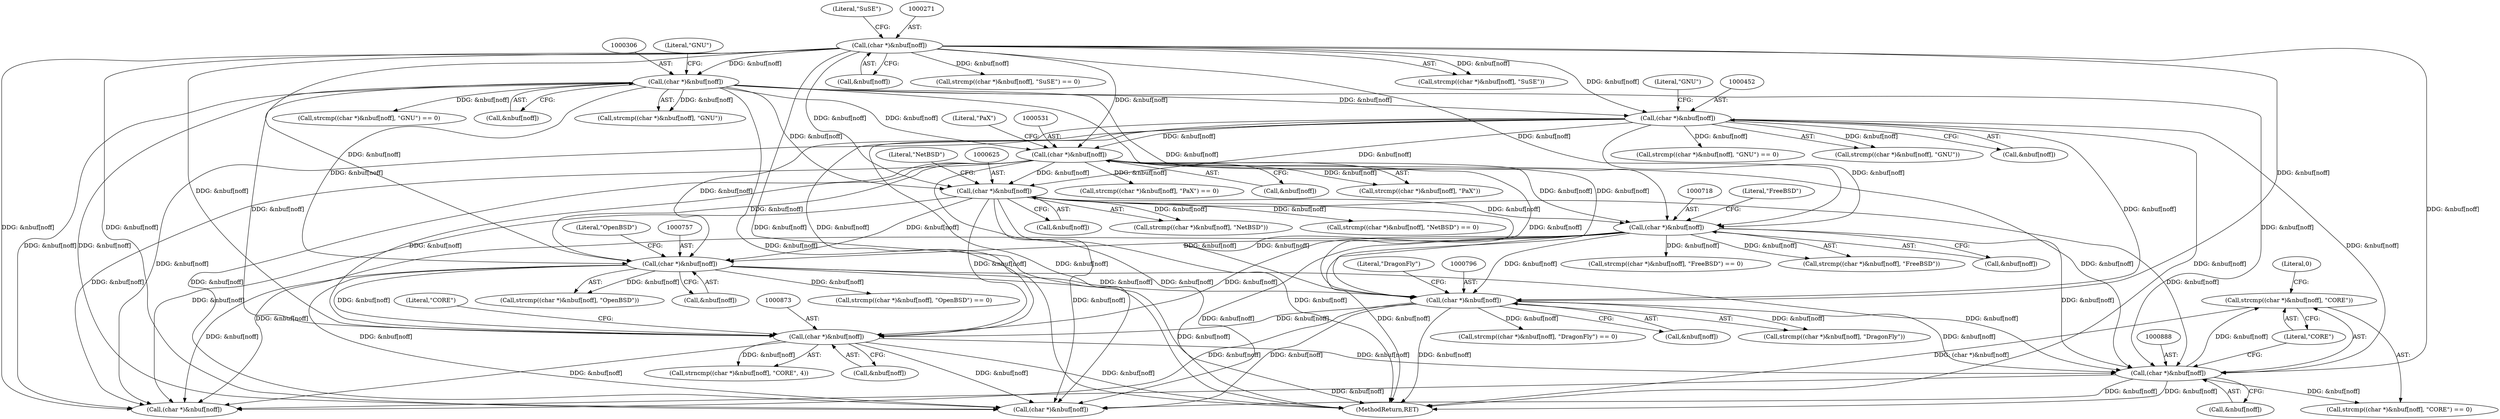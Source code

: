 digraph "0_file_39c7ac1106be844a5296d3eb5971946cc09ffda0@API" {
"1000886" [label="(Call,strcmp((char *)&nbuf[noff], \"CORE\"))"];
"1000887" [label="(Call,(char *)&nbuf[noff])"];
"1000872" [label="(Call,(char *)&nbuf[noff])"];
"1000756" [label="(Call,(char *)&nbuf[noff])"];
"1000624" [label="(Call,(char *)&nbuf[noff])"];
"1000305" [label="(Call,(char *)&nbuf[noff])"];
"1000270" [label="(Call,(char *)&nbuf[noff])"];
"1000451" [label="(Call,(char *)&nbuf[noff])"];
"1000530" [label="(Call,(char *)&nbuf[noff])"];
"1000717" [label="(Call,(char *)&nbuf[noff])"];
"1000795" [label="(Call,(char *)&nbuf[noff])"];
"1000894" [label="(Literal,0)"];
"1000893" [label="(Literal,\"CORE\")"];
"1000624" [label="(Call,(char *)&nbuf[noff])"];
"1000925" [label="(Call,(char *)&nbuf[noff])"];
"1000272" [label="(Call,&nbuf[noff])"];
"1000449" [label="(Call,strcmp((char *)&nbuf[noff], \"GNU\") == 0)"];
"1000457" [label="(Literal,\"GNU\")"];
"1000871" [label="(Call,strncmp((char *)&nbuf[noff], \"CORE\", 4))"];
"1000268" [label="(Call,strcmp((char *)&nbuf[noff], \"SuSE\") == 0)"];
"1000889" [label="(Call,&nbuf[noff])"];
"1000528" [label="(Call,strcmp((char *)&nbuf[noff], \"PaX\") == 0)"];
"1000622" [label="(Call,strcmp((char *)&nbuf[noff], \"NetBSD\") == 0)"];
"1000793" [label="(Call,strcmp((char *)&nbuf[noff], \"DragonFly\") == 0)"];
"1000270" [label="(Call,(char *)&nbuf[noff])"];
"1000756" [label="(Call,(char *)&nbuf[noff])"];
"1000797" [label="(Call,&nbuf[noff])"];
"1000630" [label="(Literal,\"NetBSD\")"];
"1000874" [label="(Call,&nbuf[noff])"];
"1000754" [label="(Call,strcmp((char *)&nbuf[noff], \"OpenBSD\") == 0)"];
"1000311" [label="(Literal,\"GNU\")"];
"1000886" [label="(Call,strcmp((char *)&nbuf[noff], \"CORE\"))"];
"1000801" [label="(Literal,\"DragonFly\")"];
"1001237" [label="(MethodReturn,RET)"];
"1000906" [label="(Call,(char *)&nbuf[noff])"];
"1000755" [label="(Call,strcmp((char *)&nbuf[noff], \"OpenBSD\"))"];
"1000715" [label="(Call,strcmp((char *)&nbuf[noff], \"FreeBSD\") == 0)"];
"1000530" [label="(Call,(char *)&nbuf[noff])"];
"1000626" [label="(Call,&nbuf[noff])"];
"1000717" [label="(Call,(char *)&nbuf[noff])"];
"1000276" [label="(Literal,\"SuSE\")"];
"1000305" [label="(Call,(char *)&nbuf[noff])"];
"1000450" [label="(Call,strcmp((char *)&nbuf[noff], \"GNU\"))"];
"1000758" [label="(Call,&nbuf[noff])"];
"1000532" [label="(Call,&nbuf[noff])"];
"1000716" [label="(Call,strcmp((char *)&nbuf[noff], \"FreeBSD\"))"];
"1000794" [label="(Call,strcmp((char *)&nbuf[noff], \"DragonFly\"))"];
"1000878" [label="(Literal,\"CORE\")"];
"1000304" [label="(Call,strcmp((char *)&nbuf[noff], \"GNU\"))"];
"1000303" [label="(Call,strcmp((char *)&nbuf[noff], \"GNU\") == 0)"];
"1000307" [label="(Call,&nbuf[noff])"];
"1000269" [label="(Call,strcmp((char *)&nbuf[noff], \"SuSE\"))"];
"1000453" [label="(Call,&nbuf[noff])"];
"1000719" [label="(Call,&nbuf[noff])"];
"1000623" [label="(Call,strcmp((char *)&nbuf[noff], \"NetBSD\"))"];
"1000529" [label="(Call,strcmp((char *)&nbuf[noff], \"PaX\"))"];
"1000536" [label="(Literal,\"PaX\")"];
"1000451" [label="(Call,(char *)&nbuf[noff])"];
"1000795" [label="(Call,(char *)&nbuf[noff])"];
"1000723" [label="(Literal,\"FreeBSD\")"];
"1000872" [label="(Call,(char *)&nbuf[noff])"];
"1000885" [label="(Call,strcmp((char *)&nbuf[noff], \"CORE\") == 0)"];
"1000762" [label="(Literal,\"OpenBSD\")"];
"1000887" [label="(Call,(char *)&nbuf[noff])"];
"1000886" -> "1000885"  [label="AST: "];
"1000886" -> "1000893"  [label="CFG: "];
"1000887" -> "1000886"  [label="AST: "];
"1000893" -> "1000886"  [label="AST: "];
"1000894" -> "1000886"  [label="CFG: "];
"1000886" -> "1001237"  [label="DDG: (char *)&nbuf[noff]"];
"1000887" -> "1000886"  [label="DDG: &nbuf[noff]"];
"1000887" -> "1000889"  [label="CFG: "];
"1000888" -> "1000887"  [label="AST: "];
"1000889" -> "1000887"  [label="AST: "];
"1000893" -> "1000887"  [label="CFG: "];
"1000887" -> "1001237"  [label="DDG: &nbuf[noff]"];
"1000887" -> "1000885"  [label="DDG: &nbuf[noff]"];
"1000872" -> "1000887"  [label="DDG: &nbuf[noff]"];
"1000756" -> "1000887"  [label="DDG: &nbuf[noff]"];
"1000624" -> "1000887"  [label="DDG: &nbuf[noff]"];
"1000305" -> "1000887"  [label="DDG: &nbuf[noff]"];
"1000270" -> "1000887"  [label="DDG: &nbuf[noff]"];
"1000530" -> "1000887"  [label="DDG: &nbuf[noff]"];
"1000795" -> "1000887"  [label="DDG: &nbuf[noff]"];
"1000451" -> "1000887"  [label="DDG: &nbuf[noff]"];
"1000717" -> "1000887"  [label="DDG: &nbuf[noff]"];
"1000887" -> "1000906"  [label="DDG: &nbuf[noff]"];
"1000887" -> "1000925"  [label="DDG: &nbuf[noff]"];
"1000872" -> "1000871"  [label="AST: "];
"1000872" -> "1000874"  [label="CFG: "];
"1000873" -> "1000872"  [label="AST: "];
"1000874" -> "1000872"  [label="AST: "];
"1000878" -> "1000872"  [label="CFG: "];
"1000872" -> "1001237"  [label="DDG: &nbuf[noff]"];
"1000872" -> "1000871"  [label="DDG: &nbuf[noff]"];
"1000756" -> "1000872"  [label="DDG: &nbuf[noff]"];
"1000624" -> "1000872"  [label="DDG: &nbuf[noff]"];
"1000305" -> "1000872"  [label="DDG: &nbuf[noff]"];
"1000270" -> "1000872"  [label="DDG: &nbuf[noff]"];
"1000530" -> "1000872"  [label="DDG: &nbuf[noff]"];
"1000795" -> "1000872"  [label="DDG: &nbuf[noff]"];
"1000451" -> "1000872"  [label="DDG: &nbuf[noff]"];
"1000717" -> "1000872"  [label="DDG: &nbuf[noff]"];
"1000872" -> "1000906"  [label="DDG: &nbuf[noff]"];
"1000872" -> "1000925"  [label="DDG: &nbuf[noff]"];
"1000756" -> "1000755"  [label="AST: "];
"1000756" -> "1000758"  [label="CFG: "];
"1000757" -> "1000756"  [label="AST: "];
"1000758" -> "1000756"  [label="AST: "];
"1000762" -> "1000756"  [label="CFG: "];
"1000756" -> "1001237"  [label="DDG: &nbuf[noff]"];
"1000756" -> "1000754"  [label="DDG: &nbuf[noff]"];
"1000756" -> "1000755"  [label="DDG: &nbuf[noff]"];
"1000624" -> "1000756"  [label="DDG: &nbuf[noff]"];
"1000305" -> "1000756"  [label="DDG: &nbuf[noff]"];
"1000270" -> "1000756"  [label="DDG: &nbuf[noff]"];
"1000530" -> "1000756"  [label="DDG: &nbuf[noff]"];
"1000451" -> "1000756"  [label="DDG: &nbuf[noff]"];
"1000717" -> "1000756"  [label="DDG: &nbuf[noff]"];
"1000756" -> "1000795"  [label="DDG: &nbuf[noff]"];
"1000756" -> "1000906"  [label="DDG: &nbuf[noff]"];
"1000756" -> "1000925"  [label="DDG: &nbuf[noff]"];
"1000624" -> "1000623"  [label="AST: "];
"1000624" -> "1000626"  [label="CFG: "];
"1000625" -> "1000624"  [label="AST: "];
"1000626" -> "1000624"  [label="AST: "];
"1000630" -> "1000624"  [label="CFG: "];
"1000624" -> "1001237"  [label="DDG: &nbuf[noff]"];
"1000624" -> "1000622"  [label="DDG: &nbuf[noff]"];
"1000624" -> "1000623"  [label="DDG: &nbuf[noff]"];
"1000305" -> "1000624"  [label="DDG: &nbuf[noff]"];
"1000451" -> "1000624"  [label="DDG: &nbuf[noff]"];
"1000270" -> "1000624"  [label="DDG: &nbuf[noff]"];
"1000530" -> "1000624"  [label="DDG: &nbuf[noff]"];
"1000624" -> "1000717"  [label="DDG: &nbuf[noff]"];
"1000624" -> "1000795"  [label="DDG: &nbuf[noff]"];
"1000624" -> "1000906"  [label="DDG: &nbuf[noff]"];
"1000624" -> "1000925"  [label="DDG: &nbuf[noff]"];
"1000305" -> "1000304"  [label="AST: "];
"1000305" -> "1000307"  [label="CFG: "];
"1000306" -> "1000305"  [label="AST: "];
"1000307" -> "1000305"  [label="AST: "];
"1000311" -> "1000305"  [label="CFG: "];
"1000305" -> "1001237"  [label="DDG: &nbuf[noff]"];
"1000305" -> "1000303"  [label="DDG: &nbuf[noff]"];
"1000305" -> "1000304"  [label="DDG: &nbuf[noff]"];
"1000270" -> "1000305"  [label="DDG: &nbuf[noff]"];
"1000305" -> "1000451"  [label="DDG: &nbuf[noff]"];
"1000305" -> "1000530"  [label="DDG: &nbuf[noff]"];
"1000305" -> "1000717"  [label="DDG: &nbuf[noff]"];
"1000305" -> "1000795"  [label="DDG: &nbuf[noff]"];
"1000305" -> "1000906"  [label="DDG: &nbuf[noff]"];
"1000305" -> "1000925"  [label="DDG: &nbuf[noff]"];
"1000270" -> "1000269"  [label="AST: "];
"1000270" -> "1000272"  [label="CFG: "];
"1000271" -> "1000270"  [label="AST: "];
"1000272" -> "1000270"  [label="AST: "];
"1000276" -> "1000270"  [label="CFG: "];
"1000270" -> "1001237"  [label="DDG: &nbuf[noff]"];
"1000270" -> "1000268"  [label="DDG: &nbuf[noff]"];
"1000270" -> "1000269"  [label="DDG: &nbuf[noff]"];
"1000270" -> "1000451"  [label="DDG: &nbuf[noff]"];
"1000270" -> "1000530"  [label="DDG: &nbuf[noff]"];
"1000270" -> "1000717"  [label="DDG: &nbuf[noff]"];
"1000270" -> "1000795"  [label="DDG: &nbuf[noff]"];
"1000270" -> "1000906"  [label="DDG: &nbuf[noff]"];
"1000270" -> "1000925"  [label="DDG: &nbuf[noff]"];
"1000451" -> "1000450"  [label="AST: "];
"1000451" -> "1000453"  [label="CFG: "];
"1000452" -> "1000451"  [label="AST: "];
"1000453" -> "1000451"  [label="AST: "];
"1000457" -> "1000451"  [label="CFG: "];
"1000451" -> "1001237"  [label="DDG: &nbuf[noff]"];
"1000451" -> "1000449"  [label="DDG: &nbuf[noff]"];
"1000451" -> "1000450"  [label="DDG: &nbuf[noff]"];
"1000451" -> "1000530"  [label="DDG: &nbuf[noff]"];
"1000451" -> "1000717"  [label="DDG: &nbuf[noff]"];
"1000451" -> "1000795"  [label="DDG: &nbuf[noff]"];
"1000451" -> "1000906"  [label="DDG: &nbuf[noff]"];
"1000451" -> "1000925"  [label="DDG: &nbuf[noff]"];
"1000530" -> "1000529"  [label="AST: "];
"1000530" -> "1000532"  [label="CFG: "];
"1000531" -> "1000530"  [label="AST: "];
"1000532" -> "1000530"  [label="AST: "];
"1000536" -> "1000530"  [label="CFG: "];
"1000530" -> "1001237"  [label="DDG: &nbuf[noff]"];
"1000530" -> "1000528"  [label="DDG: &nbuf[noff]"];
"1000530" -> "1000529"  [label="DDG: &nbuf[noff]"];
"1000530" -> "1000717"  [label="DDG: &nbuf[noff]"];
"1000530" -> "1000795"  [label="DDG: &nbuf[noff]"];
"1000530" -> "1000906"  [label="DDG: &nbuf[noff]"];
"1000530" -> "1000925"  [label="DDG: &nbuf[noff]"];
"1000717" -> "1000716"  [label="AST: "];
"1000717" -> "1000719"  [label="CFG: "];
"1000718" -> "1000717"  [label="AST: "];
"1000719" -> "1000717"  [label="AST: "];
"1000723" -> "1000717"  [label="CFG: "];
"1000717" -> "1001237"  [label="DDG: &nbuf[noff]"];
"1000717" -> "1000715"  [label="DDG: &nbuf[noff]"];
"1000717" -> "1000716"  [label="DDG: &nbuf[noff]"];
"1000717" -> "1000795"  [label="DDG: &nbuf[noff]"];
"1000717" -> "1000906"  [label="DDG: &nbuf[noff]"];
"1000717" -> "1000925"  [label="DDG: &nbuf[noff]"];
"1000795" -> "1000794"  [label="AST: "];
"1000795" -> "1000797"  [label="CFG: "];
"1000796" -> "1000795"  [label="AST: "];
"1000797" -> "1000795"  [label="AST: "];
"1000801" -> "1000795"  [label="CFG: "];
"1000795" -> "1001237"  [label="DDG: &nbuf[noff]"];
"1000795" -> "1000793"  [label="DDG: &nbuf[noff]"];
"1000795" -> "1000794"  [label="DDG: &nbuf[noff]"];
"1000795" -> "1000906"  [label="DDG: &nbuf[noff]"];
"1000795" -> "1000925"  [label="DDG: &nbuf[noff]"];
}

